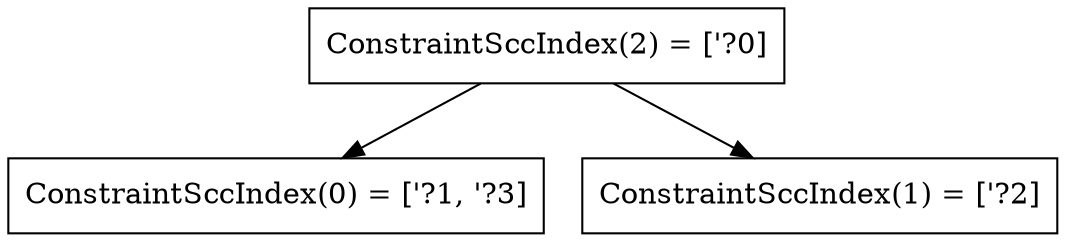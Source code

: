 digraph RegionInferenceContext {
    r0[label="ConstraintSccIndex(0) = [\'?1, \'?3]"][shape="box"];
    r1[label="ConstraintSccIndex(1) = [\'?2]"][shape="box"];
    r2[label="ConstraintSccIndex(2) = [\'?0]"][shape="box"];
    r2 -> r0[label=""];
    r2 -> r1[label=""];
}
